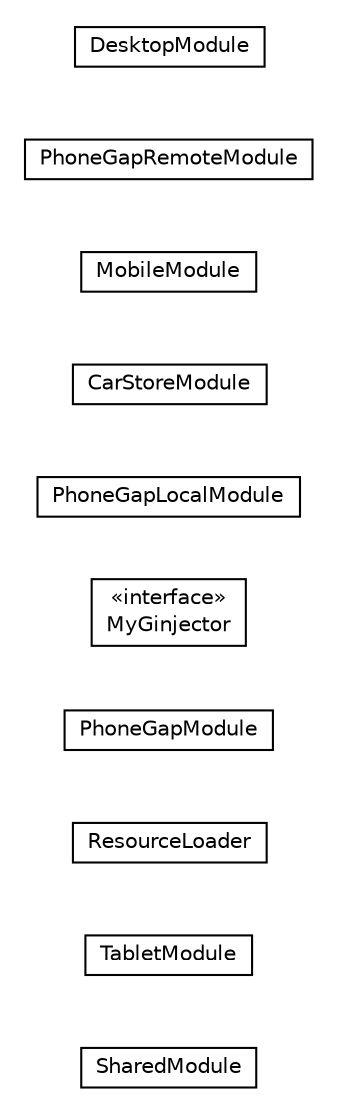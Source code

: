 #!/usr/local/bin/dot
#
# Class diagram 
# Generated by UMLGraph version R5_6-24-gf6e263 (http://www.umlgraph.org/)
#

digraph G {
	edge [fontname="Helvetica",fontsize=10,labelfontname="Helvetica",labelfontsize=10];
	node [fontname="Helvetica",fontsize=10,shape=plaintext];
	nodesep=0.25;
	ranksep=0.5;
	rankdir=LR;
	// com.gwtplatform.carstore.client.gin.SharedModule
	c36059 [label=<<table title="com.gwtplatform.carstore.client.gin.SharedModule" border="0" cellborder="1" cellspacing="0" cellpadding="2" port="p" href="./SharedModule.html">
		<tr><td><table border="0" cellspacing="0" cellpadding="1">
<tr><td align="center" balign="center"> SharedModule </td></tr>
		</table></td></tr>
		</table>>, URL="./SharedModule.html", fontname="Helvetica", fontcolor="black", fontsize=10.0];
	// com.gwtplatform.carstore.client.gin.TabletModule
	c36060 [label=<<table title="com.gwtplatform.carstore.client.gin.TabletModule" border="0" cellborder="1" cellspacing="0" cellpadding="2" port="p" href="./TabletModule.html">
		<tr><td><table border="0" cellspacing="0" cellpadding="1">
<tr><td align="center" balign="center"> TabletModule </td></tr>
		</table></td></tr>
		</table>>, URL="./TabletModule.html", fontname="Helvetica", fontcolor="black", fontsize=10.0];
	// com.gwtplatform.carstore.client.gin.ResourceLoader
	c36061 [label=<<table title="com.gwtplatform.carstore.client.gin.ResourceLoader" border="0" cellborder="1" cellspacing="0" cellpadding="2" port="p" href="./ResourceLoader.html">
		<tr><td><table border="0" cellspacing="0" cellpadding="1">
<tr><td align="center" balign="center"> ResourceLoader </td></tr>
		</table></td></tr>
		</table>>, URL="./ResourceLoader.html", fontname="Helvetica", fontcolor="black", fontsize=10.0];
	// com.gwtplatform.carstore.client.gin.PhoneGapModule
	c36062 [label=<<table title="com.gwtplatform.carstore.client.gin.PhoneGapModule" border="0" cellborder="1" cellspacing="0" cellpadding="2" port="p" href="./PhoneGapModule.html">
		<tr><td><table border="0" cellspacing="0" cellpadding="1">
<tr><td align="center" balign="center"> PhoneGapModule </td></tr>
		</table></td></tr>
		</table>>, URL="./PhoneGapModule.html", fontname="Helvetica", fontcolor="black", fontsize=10.0];
	// com.gwtplatform.carstore.client.gin.MyGinjector
	c36063 [label=<<table title="com.gwtplatform.carstore.client.gin.MyGinjector" border="0" cellborder="1" cellspacing="0" cellpadding="2" port="p" href="./MyGinjector.html">
		<tr><td><table border="0" cellspacing="0" cellpadding="1">
<tr><td align="center" balign="center"> &#171;interface&#187; </td></tr>
<tr><td align="center" balign="center"> MyGinjector </td></tr>
		</table></td></tr>
		</table>>, URL="./MyGinjector.html", fontname="Helvetica", fontcolor="black", fontsize=10.0];
	// com.gwtplatform.carstore.client.gin.PhoneGapLocalModule
	c36064 [label=<<table title="com.gwtplatform.carstore.client.gin.PhoneGapLocalModule" border="0" cellborder="1" cellspacing="0" cellpadding="2" port="p" href="./PhoneGapLocalModule.html">
		<tr><td><table border="0" cellspacing="0" cellpadding="1">
<tr><td align="center" balign="center"> PhoneGapLocalModule </td></tr>
		</table></td></tr>
		</table>>, URL="./PhoneGapLocalModule.html", fontname="Helvetica", fontcolor="black", fontsize=10.0];
	// com.gwtplatform.carstore.client.gin.CarStoreModule
	c36065 [label=<<table title="com.gwtplatform.carstore.client.gin.CarStoreModule" border="0" cellborder="1" cellspacing="0" cellpadding="2" port="p" href="./CarStoreModule.html">
		<tr><td><table border="0" cellspacing="0" cellpadding="1">
<tr><td align="center" balign="center"> CarStoreModule </td></tr>
		</table></td></tr>
		</table>>, URL="./CarStoreModule.html", fontname="Helvetica", fontcolor="black", fontsize=10.0];
	// com.gwtplatform.carstore.client.gin.MobileModule
	c36066 [label=<<table title="com.gwtplatform.carstore.client.gin.MobileModule" border="0" cellborder="1" cellspacing="0" cellpadding="2" port="p" href="./MobileModule.html">
		<tr><td><table border="0" cellspacing="0" cellpadding="1">
<tr><td align="center" balign="center"> MobileModule </td></tr>
		</table></td></tr>
		</table>>, URL="./MobileModule.html", fontname="Helvetica", fontcolor="black", fontsize=10.0];
	// com.gwtplatform.carstore.client.gin.PhoneGapRemoteModule
	c36067 [label=<<table title="com.gwtplatform.carstore.client.gin.PhoneGapRemoteModule" border="0" cellborder="1" cellspacing="0" cellpadding="2" port="p" href="./PhoneGapRemoteModule.html">
		<tr><td><table border="0" cellspacing="0" cellpadding="1">
<tr><td align="center" balign="center"> PhoneGapRemoteModule </td></tr>
		</table></td></tr>
		</table>>, URL="./PhoneGapRemoteModule.html", fontname="Helvetica", fontcolor="black", fontsize=10.0];
	// com.gwtplatform.carstore.client.gin.DesktopModule
	c36068 [label=<<table title="com.gwtplatform.carstore.client.gin.DesktopModule" border="0" cellborder="1" cellspacing="0" cellpadding="2" port="p" href="./DesktopModule.html">
		<tr><td><table border="0" cellspacing="0" cellpadding="1">
<tr><td align="center" balign="center"> DesktopModule </td></tr>
		</table></td></tr>
		</table>>, URL="./DesktopModule.html", fontname="Helvetica", fontcolor="black", fontsize=10.0];
}

